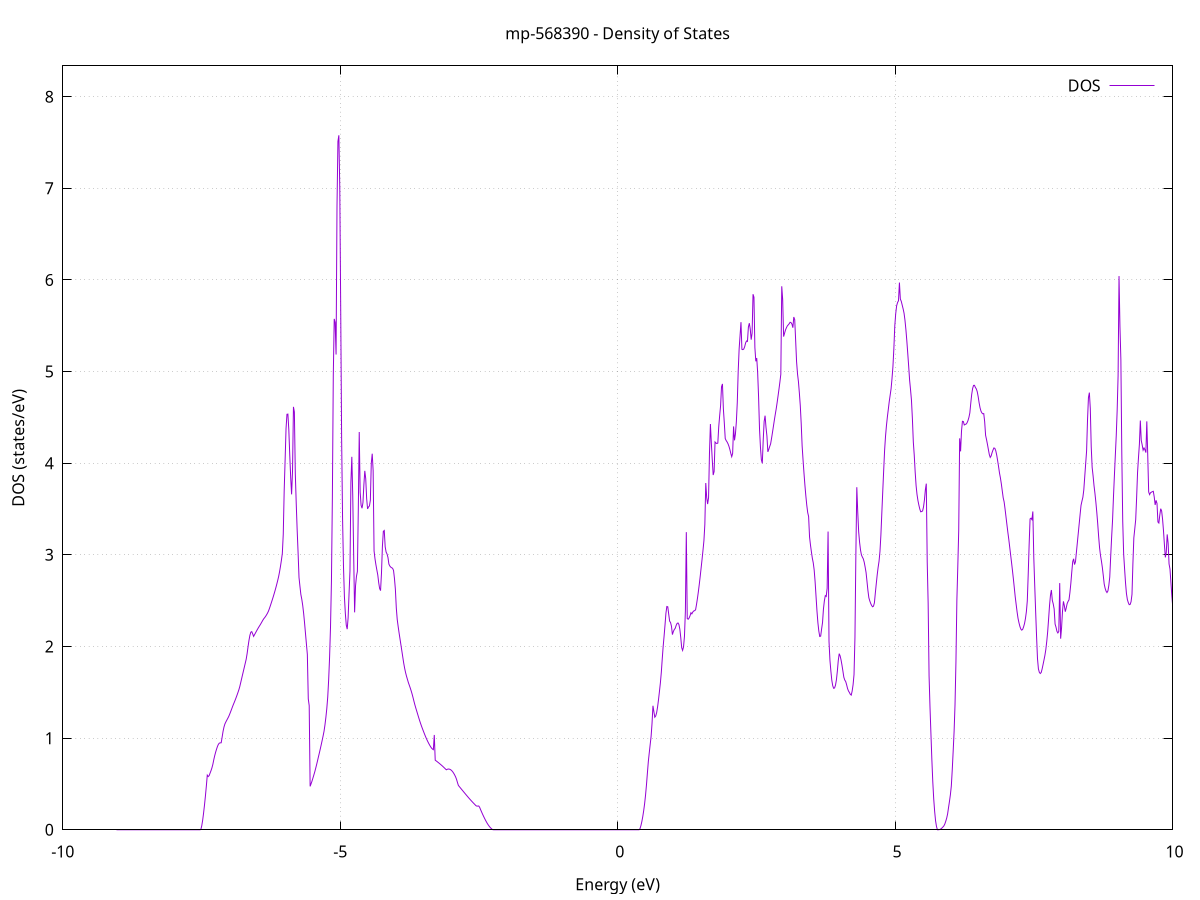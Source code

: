 set title 'mp-568390 - Density of States'
set xlabel 'Energy (eV)'
set ylabel 'DOS (states/eV)'
set grid
set xrange [-10:10]
set yrange [0:8.336]
set xzeroaxis lt -1
set terminal png size 800,600
set output 'mp-568390_dos_gnuplot.png'
plot '-' using 1:2 with lines title 'DOS'
-9.032400 0.000000
-9.015700 0.000000
-8.999000 0.000000
-8.982300 0.000000
-8.965600 0.000000
-8.948900 0.000000
-8.932200 0.000000
-8.915500 0.000000
-8.898800 0.000000
-8.882100 0.000000
-8.865400 0.000000
-8.848700 0.000000
-8.832000 0.000000
-8.815300 0.000000
-8.798600 0.000000
-8.781900 0.000000
-8.765200 0.000000
-8.748500 0.000000
-8.731800 0.000000
-8.715100 0.000000
-8.698400 0.000000
-8.681700 0.000000
-8.665000 0.000000
-8.648300 0.000000
-8.631600 0.000000
-8.614900 0.000000
-8.598200 0.000000
-8.581500 0.000000
-8.564800 0.000000
-8.548100 0.000000
-8.531400 0.000000
-8.514700 0.000000
-8.498000 0.000000
-8.481300 0.000000
-8.464600 0.000000
-8.447900 0.000000
-8.431200 0.000000
-8.414500 0.000000
-8.397800 0.000000
-8.381100 0.000000
-8.364400 0.000000
-8.347700 0.000000
-8.331000 0.000000
-8.314300 0.000000
-8.297600 0.000000
-8.280900 0.000000
-8.264200 0.000000
-8.247600 0.000000
-8.230900 0.000000
-8.214200 0.000000
-8.197500 0.000000
-8.180800 0.000000
-8.164100 0.000000
-8.147400 0.000000
-8.130700 0.000000
-8.114000 0.000000
-8.097300 0.000000
-8.080600 0.000000
-8.063900 0.000000
-8.047200 0.000000
-8.030500 0.000000
-8.013800 0.000000
-7.997100 0.000000
-7.980400 0.000000
-7.963700 0.000000
-7.947000 0.000000
-7.930300 0.000000
-7.913600 0.000000
-7.896900 0.000000
-7.880200 0.000000
-7.863500 0.000000
-7.846800 0.000000
-7.830100 0.000000
-7.813400 0.000000
-7.796700 0.000000
-7.780000 0.000000
-7.763300 0.000000
-7.746600 0.000000
-7.729900 0.000000
-7.713200 0.000000
-7.696500 0.000000
-7.679800 0.000000
-7.663100 0.000000
-7.646400 0.000000
-7.629700 0.000000
-7.613000 0.000000
-7.596300 0.000000
-7.579600 0.000000
-7.562900 0.000000
-7.546200 0.000000
-7.529500 0.000000
-7.512800 0.002400
-7.496100 0.041500
-7.479400 0.102800
-7.462700 0.181800
-7.446000 0.270700
-7.429300 0.369500
-7.412600 0.478100
-7.395900 0.596100
-7.379200 0.581000
-7.362500 0.590300
-7.345800 0.618100
-7.329100 0.644400
-7.312400 0.674900
-7.295700 0.713400
-7.279000 0.763500
-7.262300 0.807800
-7.245600 0.846100
-7.228900 0.879700
-7.212200 0.909700
-7.195500 0.932700
-7.178800 0.945600
-7.162100 0.948400
-7.145400 0.949200
-7.128700 1.009100
-7.112000 1.072600
-7.095300 1.120500
-7.078600 1.154300
-7.061900 1.175700
-7.045200 1.195100
-7.028500 1.213900
-7.011800 1.233300
-6.995100 1.257000
-6.978400 1.282900
-6.961700 1.309400
-6.945000 1.336800
-6.928300 1.363300
-6.911600 1.387400
-6.894900 1.412700
-6.878200 1.439100
-6.861500 1.466500
-6.844800 1.495100
-6.828100 1.525200
-6.811400 1.559600
-6.794700 1.602600
-6.778000 1.646000
-6.761300 1.689200
-6.744600 1.732100
-6.727900 1.775100
-6.711200 1.818100
-6.694500 1.861400
-6.677800 1.923300
-6.661100 1.998000
-6.644400 2.067100
-6.627700 2.122600
-6.611000 2.156300
-6.594300 2.162200
-6.577600 2.138100
-6.560900 2.110200
-6.544200 2.129100
-6.527500 2.147700
-6.510800 2.166400
-6.494100 2.184600
-6.477400 2.202100
-6.460700 2.218800
-6.444000 2.234700
-6.427300 2.251800
-6.410600 2.269700
-6.393900 2.287700
-6.377200 2.303400
-6.360500 2.315800
-6.343800 2.330000
-6.327100 2.346100
-6.310400 2.364100
-6.293700 2.385300
-6.277000 2.412800
-6.260300 2.442700
-6.243600 2.473500
-6.226900 2.504800
-6.210200 2.536900
-6.193500 2.570300
-6.176800 2.605100
-6.160100 2.641600
-6.143400 2.680100
-6.126700 2.720300
-6.110000 2.763500
-6.093300 2.815600
-6.076600 2.875400
-6.060000 2.941100
-6.043300 3.016100
-6.026600 3.223700
-6.009900 3.699000
-5.993200 4.032800
-5.976500 4.378000
-5.959800 4.534100
-5.943100 4.536100
-5.926400 4.364700
-5.909700 4.093200
-5.893000 3.848000
-5.876300 3.660100
-5.859600 3.914500
-5.842900 4.615000
-5.826200 4.559100
-5.809500 3.889000
-5.792800 3.560700
-5.776100 3.273000
-5.759400 3.025600
-5.742700 2.753800
-5.726000 2.657500
-5.709300 2.567700
-5.692600 2.515600
-5.675900 2.447800
-5.659200 2.361400
-5.642500 2.256500
-5.625800 2.140700
-5.609100 2.026400
-5.592400 1.913500
-5.575700 1.428100
-5.559000 1.354500
-5.542300 0.473700
-5.525600 0.501700
-5.508900 0.530500
-5.492200 0.563800
-5.475500 0.597600
-5.458800 0.632200
-5.442100 0.670900
-5.425400 0.711300
-5.408700 0.753600
-5.392000 0.797200
-5.375300 0.840100
-5.358600 0.884000
-5.341900 0.929300
-5.325200 0.975900
-5.308500 1.023900
-5.291800 1.074700
-5.275100 1.143800
-5.258400 1.226600
-5.241700 1.324300
-5.225000 1.448500
-5.208300 1.638200
-5.191600 1.883900
-5.174900 2.214500
-5.158200 2.713100
-5.141500 3.617600
-5.124800 4.957700
-5.108100 5.575000
-5.091400 5.535800
-5.074700 5.186200
-5.058000 6.801400
-5.041300 7.511200
-5.024600 7.578500
-5.007900 6.996500
-4.991200 5.687800
-4.974500 4.266300
-4.957800 3.401100
-4.941100 2.873500
-4.924400 2.543800
-4.907700 2.361200
-4.891000 2.233400
-4.874300 2.189400
-4.857600 2.312900
-4.840900 2.577500
-4.824200 2.824100
-4.807500 3.788500
-4.790800 4.069800
-4.774100 3.643700
-4.757400 2.993800
-4.740700 2.372600
-4.724000 2.661700
-4.707300 2.765400
-4.690600 2.819200
-4.673900 3.502900
-4.657200 4.340900
-4.640500 3.683000
-4.623800 3.541300
-4.607100 3.508900
-4.590400 3.569100
-4.573700 3.764400
-4.557000 3.916800
-4.540300 3.831300
-4.523600 3.614300
-4.506900 3.501400
-4.490200 3.522800
-4.473500 3.533700
-4.456800 3.595900
-4.440100 3.998300
-4.423400 4.104100
-4.406700 3.918600
-4.390000 3.043100
-4.373300 2.957600
-4.356600 2.892100
-4.339900 2.835500
-4.323200 2.781200
-4.306500 2.697000
-4.289800 2.633000
-4.273100 2.609800
-4.256400 2.799400
-4.239700 3.090300
-4.223000 3.256700
-4.206300 3.265800
-4.189600 3.088100
-4.172900 3.030400
-4.156200 3.009300
-4.139500 2.971900
-4.122800 2.899100
-4.106100 2.878600
-4.089400 2.866300
-4.072700 2.859400
-4.056000 2.853400
-4.039300 2.830500
-4.022600 2.743000
-4.005900 2.624700
-3.989200 2.420600
-3.972500 2.294400
-3.955800 2.218400
-3.939100 2.148200
-3.922400 2.082500
-3.905700 2.016800
-3.889000 1.950600
-3.872300 1.884000
-3.855700 1.818300
-3.839000 1.762800
-3.822300 1.716000
-3.805600 1.676300
-3.788900 1.641900
-3.772200 1.607200
-3.755500 1.578300
-3.738800 1.549000
-3.722100 1.517600
-3.705400 1.483200
-3.688700 1.445000
-3.672000 1.404400
-3.655300 1.365600
-3.638600 1.330100
-3.621900 1.297000
-3.605200 1.263200
-3.588500 1.229800
-3.571800 1.197300
-3.555100 1.166300
-3.538400 1.136900
-3.521700 1.109200
-3.505000 1.082700
-3.488300 1.056600
-3.471600 1.030900
-3.454900 1.006500
-3.438200 0.983700
-3.421500 0.962300
-3.404800 0.942300
-3.388100 0.923800
-3.371400 0.906700
-3.354700 0.891800
-3.338000 0.881000
-3.321300 0.874300
-3.304600 1.035000
-3.287900 0.759600
-3.271200 0.751900
-3.254500 0.744200
-3.237800 0.736200
-3.221100 0.728100
-3.204400 0.719700
-3.187700 0.711200
-3.171000 0.702400
-3.154300 0.693400
-3.137600 0.683800
-3.120900 0.674000
-3.104200 0.664100
-3.087500 0.654500
-3.070800 0.660100
-3.054100 0.662800
-3.037400 0.662400
-3.020700 0.659000
-3.004000 0.652600
-2.987300 0.643300
-2.970600 0.631100
-2.953900 0.615800
-2.937200 0.597800
-2.920500 0.576900
-2.903800 0.551000
-2.887100 0.515900
-2.870400 0.484100
-2.853700 0.471600
-2.837000 0.459200
-2.820300 0.446900
-2.803600 0.434600
-2.786900 0.422300
-2.770200 0.410100
-2.753500 0.397900
-2.736800 0.385800
-2.720100 0.373800
-2.703400 0.361800
-2.686700 0.349900
-2.670000 0.338400
-2.653300 0.327000
-2.636600 0.315900
-2.619900 0.305000
-2.603200 0.294200
-2.586500 0.283700
-2.569800 0.273200
-2.553100 0.262700
-2.536400 0.258000
-2.519700 0.258700
-2.503000 0.259400
-2.486300 0.243800
-2.469600 0.219200
-2.452900 0.195500
-2.436200 0.172700
-2.419500 0.150900
-2.402800 0.129900
-2.386100 0.109800
-2.369400 0.090700
-2.352700 0.072800
-2.336000 0.056600
-2.319300 0.042200
-2.302600 0.029400
-2.285900 0.018400
-2.269200 0.009100
-2.252500 0.001500
-2.235800 0.000000
-2.219100 0.000000
-2.202400 0.000000
-2.185700 0.000000
-2.169000 0.000000
-2.152300 0.000000
-2.135600 0.000000
-2.118900 0.000000
-2.102200 0.000000
-2.085500 0.000000
-2.068800 0.000000
-2.052100 0.000000
-2.035400 0.000000
-2.018700 0.000000
-2.002000 0.000000
-1.985300 0.000000
-1.968600 0.000000
-1.951900 0.000000
-1.935200 0.000000
-1.918500 0.000000
-1.901800 0.000000
-1.885100 0.000000
-1.868400 0.000000
-1.851700 0.000000
-1.835000 0.000000
-1.818300 0.000000
-1.801600 0.000000
-1.784900 0.000000
-1.768200 0.000000
-1.751500 0.000000
-1.734800 0.000000
-1.718100 0.000000
-1.701400 0.000000
-1.684700 0.000000
-1.668100 0.000000
-1.651400 0.000000
-1.634700 0.000000
-1.618000 0.000000
-1.601300 0.000000
-1.584600 0.000000
-1.567900 0.000000
-1.551200 0.000000
-1.534500 0.000000
-1.517800 0.000000
-1.501100 0.000000
-1.484400 0.000000
-1.467700 0.000000
-1.451000 0.000000
-1.434300 0.000000
-1.417600 0.000000
-1.400900 0.000000
-1.384200 0.000000
-1.367500 0.000000
-1.350800 0.000000
-1.334100 0.000000
-1.317400 0.000000
-1.300700 0.000000
-1.284000 0.000000
-1.267300 0.000000
-1.250600 0.000000
-1.233900 0.000000
-1.217200 0.000000
-1.200500 0.000000
-1.183800 0.000000
-1.167100 0.000000
-1.150400 0.000000
-1.133700 0.000000
-1.117000 0.000000
-1.100300 0.000000
-1.083600 0.000000
-1.066900 0.000000
-1.050200 0.000000
-1.033500 0.000000
-1.016800 0.000000
-1.000100 0.000000
-0.983400 0.000000
-0.966700 0.000000
-0.950000 0.000000
-0.933300 0.000000
-0.916600 0.000000
-0.899900 0.000000
-0.883200 0.000000
-0.866500 0.000000
-0.849800 0.000000
-0.833100 0.000000
-0.816400 0.000000
-0.799700 0.000000
-0.783000 0.000000
-0.766300 0.000000
-0.749600 0.000000
-0.732900 0.000000
-0.716200 0.000000
-0.699500 0.000000
-0.682800 0.000000
-0.666100 0.000000
-0.649400 0.000000
-0.632700 0.000000
-0.616000 0.000000
-0.599300 0.000000
-0.582600 0.000000
-0.565900 0.000000
-0.549200 0.000000
-0.532500 0.000000
-0.515800 0.000000
-0.499100 0.000000
-0.482400 0.000000
-0.465700 0.000000
-0.449000 0.000000
-0.432300 0.000000
-0.415600 0.000000
-0.398900 0.000000
-0.382200 0.000000
-0.365500 0.000000
-0.348800 0.000000
-0.332100 0.000000
-0.315400 0.000000
-0.298700 0.000000
-0.282000 0.000000
-0.265300 0.000000
-0.248600 0.000000
-0.231900 0.000000
-0.215200 0.000000
-0.198500 0.000000
-0.181800 0.000000
-0.165100 0.000000
-0.148400 0.000000
-0.131700 0.000000
-0.115000 0.000000
-0.098300 0.000000
-0.081600 0.000000
-0.064900 0.000000
-0.048200 0.000000
-0.031500 0.000000
-0.014800 0.000000
0.001900 0.000000
0.018600 0.000000
0.035300 0.000000
0.052000 0.000000
0.068700 0.000000
0.085400 0.000000
0.102100 0.000000
0.118800 0.000000
0.135500 0.000000
0.152200 0.000000
0.168900 0.000000
0.185600 0.000000
0.202300 0.000000
0.219000 0.000000
0.235700 0.000000
0.252400 0.000000
0.269100 0.000000
0.285800 0.000000
0.302500 0.000000
0.319200 0.000000
0.335900 0.000000
0.352600 0.000000
0.369300 0.000000
0.386000 0.000000
0.402700 0.011900
0.419400 0.045200
0.436100 0.089100
0.452800 0.143700
0.469500 0.208900
0.486200 0.285400
0.502900 0.378700
0.519500 0.489800
0.536200 0.619000
0.552900 0.743900
0.569600 0.838500
0.586300 0.929900
0.603000 1.019400
0.619700 1.160300
0.636400 1.353300
0.653100 1.289900
0.669800 1.228300
0.686500 1.242000
0.703200 1.278900
0.719900 1.341400
0.736600 1.420500
0.753300 1.509600
0.770000 1.601000
0.786700 1.715900
0.803400 1.860900
0.820100 1.998400
0.836800 2.111700
0.853500 2.233800
0.870200 2.363000
0.886900 2.436500
0.903600 2.433200
0.920300 2.353100
0.937000 2.276900
0.953700 2.261400
0.970400 2.219500
0.987100 2.129800
1.003800 2.163100
1.020500 2.185000
1.037200 2.197900
1.053900 2.229100
1.070600 2.251100
1.087300 2.257000
1.104000 2.240500
1.120700 2.189300
1.137400 2.098600
1.154100 1.987200
1.170800 1.957400
1.187500 1.996100
1.204200 2.111800
1.220900 2.386600
1.237600 3.248200
1.254300 2.304500
1.271000 2.297400
1.287700 2.310600
1.304400 2.334400
1.321100 2.368400
1.337800 2.356200
1.354500 2.376200
1.371200 2.387700
1.387900 2.391100
1.404600 2.400500
1.421300 2.458500
1.438000 2.524200
1.454700 2.597900
1.471400 2.679100
1.488100 2.766100
1.504800 2.858700
1.521500 2.952200
1.538200 3.050100
1.554900 3.153400
1.571600 3.332300
1.588300 3.784100
1.605000 3.625200
1.621700 3.554200
1.638400 3.623500
1.655100 4.111100
1.671800 4.428000
1.688500 4.222600
1.705200 4.040000
1.721900 3.871000
1.738600 3.909300
1.755300 4.231600
1.772000 4.220000
1.788700 4.215200
1.805400 4.219900
1.822100 4.398200
1.838800 4.520100
1.855500 4.628200
1.872200 4.834100
1.888900 4.865400
1.905600 4.593000
1.922300 4.440900
1.939000 4.269400
1.955700 4.247500
1.972400 4.232100
1.989100 4.211900
2.005800 4.185200
2.022500 4.149900
2.039200 4.107500
2.055900 4.071200
2.072600 4.107200
2.089300 4.401400
2.106000 4.249800
2.122700 4.318200
2.139400 4.452200
2.156100 4.661000
2.172800 5.004100
2.189500 5.245100
2.206200 5.393000
2.222900 5.539400
2.239600 5.242900
2.256300 5.239400
2.273000 5.246100
2.289700 5.271600
2.306400 5.313000
2.323100 5.334300
2.339800 5.329600
2.356500 5.486200
2.373200 5.528000
2.389900 5.464700
2.406600 5.348500
2.423300 5.419200
2.440000 5.844300
2.456700 5.811600
2.473400 5.262400
2.490100 5.112400
2.506800 5.147600
2.523500 4.987300
2.540200 4.721200
2.556900 4.374400
2.573600 4.175200
2.590300 4.038000
2.607000 3.999100
2.623700 4.253300
2.640400 4.455800
2.657100 4.518700
2.673800 4.391400
2.690500 4.296600
2.707100 4.124100
2.723800 4.150800
2.740500 4.182500
2.757200 4.211600
2.773900 4.271500
2.790600 4.336000
2.807300 4.402400
2.824000 4.469500
2.840700 4.532600
2.857400 4.592300
2.874100 4.660600
2.890800 4.733300
2.907500 4.807900
2.924200 4.885700
2.940900 4.970900
2.957600 5.930600
2.974300 5.786700
2.991000 5.381700
3.007700 5.416700
3.024400 5.453100
3.041100 5.477100
3.057800 5.498100
3.074500 5.509700
3.091200 5.521900
3.107900 5.538100
3.124600 5.534300
3.141300 5.518400
3.158000 5.478800
3.174700 5.595400
3.191400 5.567200
3.208100 5.340900
3.224800 5.108400
3.241500 4.976400
3.258200 4.891300
3.274900 4.767900
3.291600 4.628800
3.308300 4.433400
3.325000 4.189300
3.341700 4.033700
3.358400 3.891400
3.375100 3.760400
3.391800 3.644200
3.408500 3.542400
3.425200 3.462000
3.441900 3.418000
3.458600 3.195200
3.475300 3.107800
3.492000 3.033200
3.508700 2.963900
3.525400 2.912800
3.542100 2.834300
3.558800 2.707200
3.575500 2.547400
3.592200 2.389600
3.608900 2.260400
3.625600 2.168600
3.642300 2.109600
3.659000 2.112900
3.675700 2.190000
3.692400 2.260200
3.709100 2.408900
3.725800 2.499000
3.742500 2.555000
3.759200 2.546600
3.775900 2.636300
3.792600 3.254600
3.809300 2.057400
3.826000 1.851600
3.842700 1.733500
3.859400 1.633100
3.876100 1.572600
3.892800 1.544000
3.909500 1.547300
3.926200 1.577700
3.942900 1.635900
3.959600 1.730000
3.976300 1.846600
3.993000 1.921900
4.009700 1.897600
4.026400 1.853200
4.043100 1.796100
4.059800 1.731900
4.076500 1.665000
4.093200 1.633900
4.109900 1.618100
4.126600 1.583200
4.143300 1.541800
4.160000 1.515100
4.176700 1.498100
4.193400 1.477900
4.210100 1.469600
4.226800 1.514500
4.243500 1.584200
4.260200 1.693500
4.276900 2.096100
4.293600 3.013300
4.310300 3.738300
4.327000 3.469500
4.343700 3.252900
4.360400 3.137800
4.377100 3.053200
4.393800 2.999300
4.410500 2.976200
4.427200 2.956700
4.443900 2.920000
4.460600 2.866100
4.477300 2.806800
4.494000 2.709300
4.510700 2.610500
4.527400 2.532800
4.544100 2.497500
4.560800 2.469300
4.577500 2.447800
4.594200 2.433500
4.610900 2.440100
4.627600 2.476600
4.644300 2.583800
4.661000 2.684200
4.677700 2.780400
4.694400 2.862300
4.711100 2.930300
4.727800 3.037200
4.744500 3.216800
4.761200 3.456600
4.777900 3.691900
4.794600 3.920000
4.811300 4.141400
4.828000 4.294500
4.844700 4.410900
4.861400 4.506000
4.878100 4.587900
4.894700 4.671600
4.911400 4.742500
4.928100 4.812800
4.944800 4.924100
4.961500 5.055300
4.978200 5.250900
4.994900 5.498800
5.011600 5.632500
5.028300 5.718600
5.045000 5.753500
5.061700 5.773500
5.078400 5.971100
5.095100 5.791500
5.111800 5.767000
5.128500 5.725700
5.145200 5.684600
5.161900 5.637000
5.178600 5.558900
5.195300 5.457100
5.212000 5.335000
5.228700 5.196900
5.245400 5.056400
5.262100 4.906400
5.278800 4.801800
5.295500 4.686700
5.312200 4.486400
5.328900 4.231200
5.345600 4.087400
5.362300 3.904200
5.379000 3.754200
5.395700 3.658300
5.412400 3.592000
5.429100 3.542300
5.445800 3.499200
5.462500 3.469900
5.479200 3.472700
5.495900 3.479000
5.512600 3.523100
5.529300 3.599500
5.546000 3.710500
5.562700 3.777100
5.579400 2.923500
5.596100 2.471500
5.612800 1.679000
5.629500 1.338500
5.646200 1.048800
5.662900 0.766200
5.679600 0.525000
5.696300 0.338300
5.713000 0.202700
5.729700 0.099000
5.746400 0.036000
5.763100 0.000000
5.779800 0.000000
5.796500 0.001300
5.813200 0.005200
5.829900 0.011600
5.846600 0.020400
5.863300 0.030800
5.880000 0.042700
5.896700 0.062800
5.913400 0.092900
5.930100 0.126600
5.946800 0.172900
5.963500 0.242700
5.980200 0.308800
5.996900 0.381700
6.013600 0.476700
6.030300 0.650800
6.047000 0.855700
6.063700 1.070600
6.080400 1.364700
6.097100 1.831800
6.113800 2.506800
6.130500 2.874400
6.147200 3.266500
6.163900 4.271400
6.180600 4.129400
6.197300 4.350400
6.214000 4.457500
6.230700 4.455100
6.247400 4.417400
6.264100 4.423600
6.280800 4.427200
6.297500 4.441200
6.314200 4.465500
6.330900 4.500200
6.347600 4.549200
6.364300 4.654800
6.381000 4.750900
6.397700 4.815300
6.414400 4.849300
6.431100 4.850100
6.447800 4.826600
6.464500 4.811000
6.481200 4.780000
6.497900 4.726300
6.514600 4.660000
6.531300 4.605600
6.548000 4.568900
6.564700 4.549000
6.581400 4.539400
6.598100 4.541600
6.614800 4.453500
6.631500 4.304700
6.648200 4.258200
6.664900 4.206300
6.681600 4.149700
6.698300 4.095200
6.715000 4.063400
6.731700 4.079800
6.748400 4.115800
6.765100 4.144500
6.781800 4.166900
6.798500 4.162000
6.815200 4.135700
6.831900 4.088700
6.848600 4.027300
6.865300 3.963100
6.882000 3.893500
6.898700 3.839200
6.915400 3.774200
6.932100 3.697700
6.948800 3.622900
6.965500 3.577900
6.982200 3.501000
6.998900 3.415900
7.015600 3.331000
7.032300 3.248200
7.049000 3.171200
7.065700 3.086800
7.082300 3.001500
7.099000 2.917600
7.115700 2.829000
7.132400 2.736500
7.149100 2.639600
7.165800 2.540400
7.182500 2.458300
7.199200 2.377400
7.215900 2.307700
7.232600 2.259600
7.249300 2.219700
7.266000 2.190500
7.282700 2.178400
7.299400 2.186200
7.316100 2.213900
7.332800 2.249700
7.349500 2.303800
7.366200 2.378700
7.382900 2.496700
7.399600 2.787700
7.416300 3.112900
7.433000 3.392200
7.449700 3.399900
7.466400 3.384900
7.483100 3.473500
7.499800 2.976400
7.516500 2.675100
7.533200 2.387700
7.549900 2.114100
7.566600 1.869100
7.583300 1.756000
7.600000 1.718300
7.616700 1.705300
7.633400 1.715900
7.650100 1.754400
7.666800 1.802200
7.683500 1.851400
7.700200 1.902500
7.716900 1.966400
7.733600 2.054200
7.750300 2.160700
7.767000 2.299200
7.783700 2.446600
7.800400 2.557500
7.817100 2.616300
7.833800 2.503800
7.850500 2.464700
7.867200 2.409400
7.883900 2.244800
7.900600 2.210800
7.917300 2.165500
7.934000 2.148000
7.950700 2.163800
7.967400 2.692000
7.984100 2.085400
8.000800 2.205500
8.017500 2.385000
8.034200 2.492500
8.050900 2.445600
8.067600 2.380000
8.084300 2.419400
8.101000 2.467400
8.117700 2.491600
8.134400 2.508700
8.151100 2.587600
8.167800 2.689000
8.184500 2.811600
8.201200 2.924600
8.217900 2.957000
8.234600 2.894200
8.251300 2.924800
8.268000 3.027600
8.284700 3.130700
8.301400 3.234100
8.318100 3.337500
8.334800 3.440600
8.351500 3.540700
8.368200 3.586400
8.384900 3.629000
8.401600 3.709700
8.418300 3.852900
8.435000 3.993500
8.451700 4.133500
8.468400 4.471600
8.485100 4.716700
8.501800 4.770600
8.518500 4.597900
8.535200 4.181500
8.551900 3.955300
8.568600 3.863400
8.585300 3.756900
8.602000 3.673000
8.618700 3.575700
8.635400 3.465600
8.652100 3.341500
8.668800 3.200900
8.685500 3.078300
8.702200 2.994300
8.718900 2.933500
8.735600 2.862300
8.752300 2.775500
8.769000 2.682000
8.785700 2.635500
8.802400 2.604400
8.819100 2.588800
8.835800 2.605800
8.852500 2.666100
8.869200 2.757400
8.885900 2.980100
8.902600 3.188300
8.919300 3.374400
8.936000 3.630700
8.952700 3.861900
8.969400 4.082000
8.986100 4.300200
9.002800 4.576800
9.019500 4.954000
9.036200 6.042200
9.052900 5.494100
9.069600 5.131300
9.086300 4.103200
9.103000 3.365800
9.119700 3.010000
9.136400 2.849300
9.153100 2.697400
9.169800 2.578900
9.186500 2.512700
9.203200 2.479200
9.219900 2.456400
9.236600 2.459000
9.253300 2.489300
9.270000 2.569100
9.286600 2.908200
9.303300 3.186100
9.320000 3.283300
9.336700 3.383300
9.353400 3.624800
9.370100 3.897400
9.386800 4.059300
9.403500 4.208000
9.420200 4.465400
9.436900 4.248800
9.453600 4.199800
9.470300 4.142700
9.487000 4.166300
9.503700 4.146000
9.520400 4.116000
9.537100 4.457200
9.553800 4.088300
9.570500 3.687000
9.587200 3.657600
9.603900 3.677700
9.620600 3.684200
9.637300 3.689600
9.654000 3.693600
9.670700 3.632300
9.687400 3.544700
9.704100 3.595000
9.720800 3.560900
9.737500 3.358700
9.754200 3.347300
9.770900 3.434200
9.787600 3.503700
9.804300 3.478900
9.821000 3.389200
9.837700 3.263200
9.854400 3.110800
9.871100 2.972400
9.887800 3.026600
9.904500 3.223200
9.921200 3.129100
9.937900 2.901400
9.954600 2.845200
9.971300 2.699800
9.988000 2.554900
10.004700 2.429200
10.021400 2.348300
10.038100 2.296500
10.054800 2.263700
10.071500 2.242700
10.088200 2.231300
10.104900 2.229600
10.121600 2.248000
10.138300 2.390100
10.155000 2.642000
10.171700 2.844900
10.188400 2.997500
10.205100 3.099200
10.221800 3.149100
10.238500 3.147200
10.255200 3.067400
10.271900 3.030500
10.288600 3.126200
10.305300 3.282200
10.322000 3.523800
10.338700 3.410600
10.355400 3.372100
10.372100 3.509700
10.388800 3.797200
10.405500 3.940000
10.422200 3.931800
10.438900 3.850600
10.455600 3.716300
10.472300 3.487700
10.489000 3.238400
10.505700 2.972900
10.522400 2.737300
10.539100 2.530900
10.555800 2.389500
10.572500 2.349400
10.589200 2.337300
10.605900 2.284700
10.622600 2.245300
10.639300 2.222600
10.656000 2.213400
10.672700 2.219100
10.689400 2.216500
10.706100 2.191800
10.722800 2.176100
10.739500 2.145700
10.756200 2.103800
10.772900 2.052100
10.789600 1.930800
10.806300 1.686800
10.823000 1.597500
10.839700 1.587200
10.856400 1.583200
10.873100 1.595900
10.889800 1.620800
10.906500 1.646700
10.923200 1.673700
10.939900 1.701800
10.956600 1.730800
10.973300 1.761900
10.990000 1.800600
11.006700 1.902500
11.023400 1.959400
11.040100 1.960100
11.056800 1.916100
11.073500 1.991600
11.090200 2.062600
11.106900 2.062100
11.123600 2.050400
11.140300 2.060000
11.157000 2.077600
11.173700 2.098100
11.190400 2.123300
11.207100 2.175500
11.223800 2.222500
11.240500 2.255500
11.257200 2.274300
11.273900 2.298200
11.290600 2.360500
11.307300 2.415100
11.324000 2.461300
11.340700 2.497900
11.357400 2.523800
11.374100 3.058600
11.390800 2.640800
11.407500 2.579200
11.424200 2.515000
11.440900 2.451300
11.457600 2.388100
11.474200 2.325500
11.490900 2.262400
11.507600 2.197700
11.524300 2.135900
11.541000 2.081800
11.557700 2.053200
11.574400 2.258000
11.591100 2.050000
11.607800 2.056400
11.624500 2.067100
11.641200 2.083100
11.657900 2.101300
11.674600 2.125100
11.691300 2.156400
11.708000 2.192000
11.724700 2.229600
11.741400 2.268500
11.758100 2.308600
11.774800 2.349700
11.791500 2.391300
11.808200 2.437700
11.824900 2.484100
11.841600 2.531200
11.858300 2.580500
11.875000 2.626500
11.891700 2.673400
11.908400 2.767900
11.925100 2.863500
11.941800 2.920800
11.958500 2.970100
11.975200 3.070700
11.991900 3.212500
12.008600 3.373100
12.025300 3.796900
12.042000 3.345000
12.058700 3.322600
12.075400 3.311600
12.092100 3.310800
12.108800 3.315100
12.125500 3.764000
12.142200 3.346000
12.158900 3.200800
12.175600 3.041800
12.192300 2.928600
12.209000 2.927800
12.225700 2.950300
12.242400 2.980400
12.259100 3.012900
12.275800 3.041000
12.292500 2.891500
12.309200 2.806500
12.325900 2.768800
12.342600 2.759800
12.359300 2.761900
12.376000 2.816400
12.392700 2.930600
12.409400 3.000300
12.426100 2.987900
12.442800 2.899400
12.459500 2.826400
12.476200 2.789400
12.492900 2.784200
12.509600 2.780200
12.526300 2.770200
12.543000 2.758100
12.559700 2.745200
12.576400 2.750400
12.593100 2.811200
12.609800 2.812700
12.626500 2.811300
12.643200 2.828000
12.659900 2.863900
12.676600 2.961400
12.693300 3.113300
12.710000 3.215400
12.726700 3.270700
12.743400 3.299800
12.760100 3.309000
12.776800 3.296900
12.793500 3.271900
12.810200 3.256100
12.826900 3.243900
12.843600 3.223400
12.860300 3.188100
12.877000 3.158600
12.893700 3.155000
12.910400 3.179700
12.927100 3.208400
12.943800 3.271400
12.960500 3.498000
12.977200 3.683900
12.993900 3.738400
13.010600 3.661700
13.027300 3.572900
13.044000 3.658600
13.060700 3.732600
13.077400 3.757600
13.094100 3.768700
13.110800 3.786500
13.127500 3.767900
13.144200 3.762000
13.160900 3.776700
13.177600 3.799200
13.194300 3.845800
13.211000 3.914400
13.227700 4.012000
13.244400 4.135200
13.261100 4.261400
13.277800 4.353400
13.294500 4.423700
13.311200 4.491000
13.327900 4.747300
13.344600 4.483200
13.361300 4.511400
13.378000 4.538500
13.394700 4.564000
13.411400 4.588400
13.428100 4.610000
13.444800 4.623100
13.461500 4.639900
13.478200 4.691800
13.494900 4.756500
13.511600 4.840100
13.528300 4.940000
13.545000 5.028000
13.561700 5.097700
13.578400 5.148800
13.595100 5.178800
13.611800 5.332400
13.628500 5.361900
13.645200 5.249300
13.661800 5.306300
13.678500 5.404700
13.695200 5.529100
13.711900 5.966500
13.728600 5.651000
13.745300 5.324100
13.762000 5.239100
13.778700 5.212700
13.795400 5.195000
13.812100 5.200700
13.828800 5.234800
13.845500 5.231500
13.862200 5.238400
13.878900 5.255200
13.895600 5.262300
13.912300 5.248300
13.929000 5.230100
13.945700 5.198300
13.962400 5.181000
13.979100 5.155600
13.995800 5.153500
14.012500 5.061400
14.029200 4.971800
14.045900 4.951500
14.062600 4.971000
14.079300 5.002200
14.096000 5.054100
14.112700 5.128300
14.129400 5.214600
14.146100 5.169800
14.162800 5.100200
14.179500 5.000300
14.196200 4.905000
14.212900 4.904300
14.229600 4.900300
14.246300 4.895000
14.263000 4.890700
14.279700 4.888500
14.296400 4.905000
14.313100 4.946200
14.329800 5.003000
14.346500 5.063800
14.363200 5.124000
14.379900 5.186200
14.396600 5.247200
14.413300 5.306400
14.430000 5.380400
14.446700 5.441700
14.463400 5.468200
14.480100 5.496600
14.496800 5.528400
14.513500 5.593000
14.530200 5.677600
14.546900 5.716000
14.563600 5.856000
14.580300 6.001300
14.597000 6.124600
14.613700 6.177300
14.630400 6.188300
14.647100 6.151000
14.663800 6.175200
14.680500 6.162900
14.697200 6.070800
14.713900 6.215900
14.730600 6.257400
14.747300 5.888400
14.764000 5.897800
14.780700 6.018200
14.797400 6.125700
14.814100 6.176700
14.830800 6.187800
14.847500 6.192000
14.864200 6.374800
14.880900 6.401100
14.897600 6.259400
14.914300 6.187500
14.931000 6.069000
14.947700 6.044100
14.964400 6.086600
14.981100 5.896200
14.997800 5.477600
15.014500 5.097100
15.031200 4.870200
15.047900 4.724200
15.064600 4.658200
15.081300 4.665500
15.098000 4.744700
15.114700 4.931000
15.131400 6.372500
15.148100 6.784100
15.164800 6.794800
15.181500 6.701600
15.198200 6.455000
15.214900 6.192500
15.231600 5.756000
15.248300 5.280600
15.265000 5.109800
15.281700 4.668800
15.298400 4.628300
15.315100 4.753900
15.331800 4.881700
15.348500 4.903500
15.365200 4.916600
15.381900 4.908400
15.398600 4.925600
15.415300 4.939500
15.432000 4.891400
15.448700 4.869900
15.465400 4.879100
15.482100 4.934800
15.498800 5.408200
15.515500 5.363000
15.532200 5.366800
15.548900 5.422800
15.565600 5.492400
15.582300 5.601000
15.599000 5.833800
15.615700 5.799800
15.632400 5.545000
15.649100 5.145800
15.665800 4.890500
15.682500 4.650600
15.699200 4.560700
15.715900 4.605600
15.732600 4.767600
15.749300 4.990800
15.766000 5.227200
15.782700 5.377700
15.799400 5.397300
15.816100 5.519500
15.832800 5.659800
15.849400 5.829500
15.866100 5.947300
15.882800 5.951600
15.899500 5.829400
15.916200 5.498300
15.932900 4.834300
15.949600 4.567500
15.966300 4.602000
15.983000 4.818900
15.999700 4.866600
16.016400 4.951000
16.033100 5.040200
16.049800 5.126400
16.066500 5.202300
16.083200 5.382900
16.099900 5.514700
16.116600 5.554700
16.133300 5.499700
16.150000 5.398800
16.166700 5.363000
16.183400 5.340600
16.200100 5.254300
16.216800 5.242700
16.233500 5.288500
16.250200 5.355300
16.266900 5.469100
16.283600 5.598900
16.300300 5.720500
16.317000 5.824800
16.333700 5.889400
16.350400 5.850100
16.367100 5.804500
16.383800 5.755200
16.400500 5.806000
16.417200 5.885400
16.433900 5.646900
16.450600 5.535600
16.467300 5.424100
16.484000 5.268400
16.500700 5.166800
16.517400 5.295900
16.534100 4.468500
16.550800 4.354000
16.567500 4.254000
16.584200 4.168600
16.600900 4.293000
16.617600 4.450900
16.634300 4.509900
16.651000 4.598000
16.667700 4.649200
16.684400 4.645000
16.701100 4.646200
16.717800 4.672500
16.734500 4.697000
16.751200 4.724700
16.767900 4.766600
16.784600 4.806000
16.801300 4.832900
16.818000 4.852900
16.834700 4.868100
16.851400 4.876500
16.868100 4.878300
16.884800 4.868400
16.901500 4.845300
16.918200 4.806300
16.934900 4.758600
16.951600 4.711400
16.968300 4.659900
16.985000 4.619700
17.001700 4.582500
17.018400 4.538000
17.035100 4.486700
17.051800 4.428100
17.068500 4.390500
17.085200 4.501600
17.101900 4.575200
17.118600 4.752600
17.135300 5.144900
17.152000 5.434600
17.168700 5.829300
17.185400 6.177500
17.202100 6.384500
17.218800 6.459100
17.235500 6.380300
17.252200 6.129700
17.268900 5.903800
17.285600 5.725700
17.302300 5.614000
17.319000 5.526300
17.335700 5.443600
17.352400 5.367400
17.369100 5.316600
17.385800 5.309800
17.402500 5.336100
17.419200 5.664200
17.435900 6.329300
17.452600 6.483900
17.469300 6.803000
17.486000 7.153400
17.502700 6.994700
17.519400 7.074600
17.536100 6.700800
17.552800 6.475600
17.569500 6.327500
17.586200 6.151500
17.602900 6.034200
17.619600 5.990600
17.636300 6.003700
17.653000 6.033200
17.669700 6.026800
17.686400 5.919300
17.703100 5.666400
17.719800 5.674600
17.736500 5.989000
17.753200 6.565400
17.769900 6.985500
17.786600 7.132700
17.803300 6.965000
17.820000 7.206900
17.836700 6.783200
17.853400 6.208000
17.870100 6.073900
17.886800 6.029600
17.903500 6.043600
17.920200 6.057500
17.936900 6.081600
17.953600 6.126100
17.970300 6.207800
17.987000 6.300900
18.003700 6.167400
18.020400 6.176000
18.037000 6.236800
18.053700 7.015300
18.070400 6.123800
18.087100 6.295600
18.103800 6.061800
18.120500 6.009300
18.137200 5.980500
18.153900 5.973400
18.170600 5.983200
18.187300 6.003600
18.204000 6.029100
18.220700 6.088700
18.237400 6.188700
18.254100 6.321200
18.270800 6.543900
18.287500 6.597800
18.304200 6.535700
18.320900 6.425500
18.337600 6.349200
18.354300 6.280700
18.371000 6.233500
18.387700 6.497100
18.404400 6.368100
18.421100 5.772700
18.437800 5.691700
18.454500 5.596100
18.471200 5.540400
18.487900 5.496400
18.504600 5.481300
18.521300 5.483100
18.538000 5.966400
18.554700 5.660700
18.571400 5.656800
18.588100 5.925900
18.604800 5.635200
18.621500 5.529600
18.638200 5.492600
18.654900 5.451200
18.671600 5.399700
18.688300 5.332100
18.705000 5.255100
18.721700 5.335400
18.738400 5.092100
18.755100 4.793700
18.771800 4.623300
18.788500 4.656500
18.805200 4.805000
18.821900 4.926100
18.838600 5.065900
18.855300 5.241200
18.872000 5.859800
18.888700 6.369400
18.905400 6.219500
18.922100 6.016500
18.938800 5.847800
18.955500 5.907500
18.972200 5.981400
18.988900 6.057700
19.005600 6.168000
19.022300 6.331500
19.039000 6.461200
19.055700 6.838800
19.072400 6.931700
19.089100 6.768300
19.105800 6.684100
19.122500 6.560300
19.139200 6.455800
19.155900 6.344200
19.172600 6.122600
19.189300 5.918800
19.206000 5.764000
19.222700 5.716500
19.239400 5.715400
19.256100 5.699300
19.272800 5.805500
19.289500 5.854000
19.306200 5.826200
19.322900 5.722100
19.339600 5.634200
19.356300 5.541300
19.373000 5.499200
19.389700 5.494400
19.406400 5.538300
19.423100 5.632900
19.439800 5.734300
19.456500 5.791900
19.473200 5.800900
19.489900 5.763600
19.506600 5.670900
19.523300 5.563700
19.540000 5.463100
19.556700 5.377800
19.573400 5.334400
19.590100 5.345200
19.606800 5.401500
19.623500 5.460300
19.640200 5.463400
19.656900 5.598700
19.673600 5.686500
19.690300 5.527300
19.707000 5.348700
19.723700 5.324500
19.740400 5.331000
19.757100 5.347200
19.773800 5.411900
19.790500 5.578100
19.807200 5.759300
19.823900 6.004700
19.840600 6.213200
19.857300 6.361900
19.874000 6.448400
19.890700 6.558900
19.907400 6.747600
19.924100 6.867500
19.940800 7.114200
19.957500 7.552200
19.974200 7.744800
19.990900 8.053100
20.007600 8.213900
20.024300 8.292600
20.041000 8.342800
20.057700 7.898100
20.074400 7.508900
20.091100 7.249300
20.107800 7.232700
20.124500 7.185000
20.141200 7.130500
20.157900 7.089700
20.174600 7.056400
20.191300 7.035700
20.208000 7.025300
20.224600 7.236300
20.241300 7.350800
20.258000 7.289200
20.274700 7.273100
20.291400 7.315300
20.308100 7.410800
20.324800 7.266500
20.341500 7.139900
20.358200 7.076600
20.374900 6.991200
20.391600 6.898500
20.408300 6.799600
20.425000 6.684500
20.441700 6.601500
20.458400 6.621000
20.475100 6.770200
20.491800 7.137900
20.508500 7.463200
20.525200 7.719300
20.541900 7.632700
20.558600 7.239800
20.575300 6.947100
20.592000 6.953100
20.608700 7.140300
20.625400 7.267700
20.642100 7.375900
20.658800 7.338800
20.675500 7.259300
20.692200 7.167500
20.708900 6.787500
20.725600 6.656900
20.742300 6.655000
20.759000 6.686000
20.775700 6.522200
20.792400 6.330600
20.809100 6.132200
20.825800 5.916100
20.842500 5.699200
20.859200 5.476900
20.875900 5.247800
20.892600 4.985400
20.909300 4.808900
20.926000 4.688800
20.942700 4.572500
20.959400 4.463300
20.976100 4.346900
20.992800 4.224200
21.009500 4.119600
21.026200 4.021800
21.042900 3.925700
21.059600 3.816700
21.076300 3.693400
21.093000 3.588200
21.109700 3.448200
21.126400 3.609800
21.143100 3.452600
21.159800 3.116100
21.176500 2.905400
21.193200 2.788900
21.209900 2.690200
21.226600 2.584100
21.243300 2.512400
21.260000 2.039900
21.276700 1.697900
21.293400 1.625900
21.310100 1.603600
21.326800 1.567100
21.343500 1.426700
21.360200 1.318400
21.376900 1.265500
21.393600 1.216200
21.410300 1.173100
21.427000 1.138300
21.443700 1.104800
21.460400 1.070500
21.477100 1.039400
21.493800 1.017700
21.510500 0.996900
21.527200 0.982800
21.543900 0.967800
21.560600 0.952000
21.577300 0.935500
21.594000 0.918100
21.610700 0.900000
21.627400 0.881000
21.644100 0.861300
21.660800 0.842200
21.677500 0.822700
21.694200 0.802800
21.710900 0.782600
21.727600 0.763100
21.744300 0.744800
21.761000 0.727500
21.777700 0.711300
21.794400 0.696000
21.811100 0.686800
21.827800 0.684100
21.844500 0.684000
21.861200 0.685000
21.877900 0.680500
21.894600 0.665000
21.911300 0.638600
21.928000 0.601500
21.944700 0.564300
21.961400 0.533300
21.978100 0.508400
21.994800 0.489000
22.011500 0.474400
22.028200 0.461100
22.044900 0.447400
22.061600 0.433300
22.078300 0.418700
22.095000 0.403800
22.111700 0.388400
22.128400 0.372700
22.145100 0.357400
22.161800 0.345400
22.178500 0.335300
22.195200 0.325000
22.211900 0.314600
22.228600 0.303900
22.245300 0.293000
22.262000 0.284800
22.278700 0.275800
22.295400 0.266000
22.312100 0.256000
22.328800 0.245800
22.345500 0.235400
22.362200 0.225100
22.378900 0.214800
22.395600 0.205200
22.412300 0.196400
22.428900 0.188500
22.445600 0.181500
22.462300 0.181900
22.479000 0.192000
22.495700 0.188100
22.512400 0.175200
22.529100 0.162800
22.545800 0.150700
22.562500 0.139000
22.579200 0.127600
22.595900 0.116600
22.612600 0.106000
22.629300 0.095700
22.646000 0.085800
22.662700 0.076900
22.679400 0.069100
22.696100 0.061300
22.712800 0.053800
22.729500 0.046300
22.746200 0.038900
22.762900 0.031700
22.779600 0.024600
22.796300 0.017600
22.813000 0.010800
22.829700 0.004400
22.846400 0.000300
22.863100 0.000000
22.879800 0.000000
22.896500 0.000000
22.913200 0.000000
22.929900 0.000000
22.946600 0.000000
22.963300 0.000000
22.980000 0.000000
22.996700 0.000000
23.013400 0.000000
23.030100 0.000000
23.046800 0.000000
23.063500 0.000000
23.080200 0.000000
23.096900 0.000000
23.113600 0.000000
23.130300 0.000000
23.147000 0.000000
23.163700 0.000000
23.180400 0.000000
23.197100 0.000000
23.213800 0.000000
23.230500 0.000000
23.247200 0.000000
23.263900 0.000000
23.280600 0.000000
23.297300 0.000000
23.314000 0.000000
23.330700 0.000000
23.347400 0.000000
23.364100 0.000000
23.380800 0.000000
23.397500 0.000000
23.414200 0.000000
23.430900 0.000000
23.447600 0.000000
23.464300 0.000000
23.481000 0.000000
23.497700 0.000000
23.514400 0.000000
23.531100 0.000000
23.547800 0.000000
23.564500 0.000000
23.581200 0.000000
23.597900 0.000000
23.614600 0.000000
23.631300 0.000000
23.648000 0.000000
23.664700 0.000000
23.681400 0.000000
23.698100 0.000000
23.714800 0.000000
23.731500 0.000000
23.748200 0.000000
23.764900 0.000000
23.781600 0.000000
23.798300 0.000000
23.815000 0.000000
23.831700 0.000000
23.848400 0.000000
23.865100 0.000000
23.881800 0.000000
23.898500 0.000000
23.915200 0.000000
23.931900 0.000000
23.948600 0.000000
23.965300 0.000000
23.982000 0.000000
23.998700 0.000000
24.015400 0.000000
24.032100 0.000000
24.048800 0.000000
24.065500 0.000000
24.082200 0.000000
24.098900 0.000000
24.115600 0.000000
24.132300 0.000000
24.149000 0.000000
24.165700 0.000000
24.182400 0.000000
24.199100 0.000000
24.215800 0.000000
24.232500 0.000000
24.249200 0.000000
24.265900 0.000000
24.282600 0.000000
24.299300 0.000000
24.316000 0.000000
24.332700 0.000000
24.349400 0.000000
24.366100 0.000000
e
